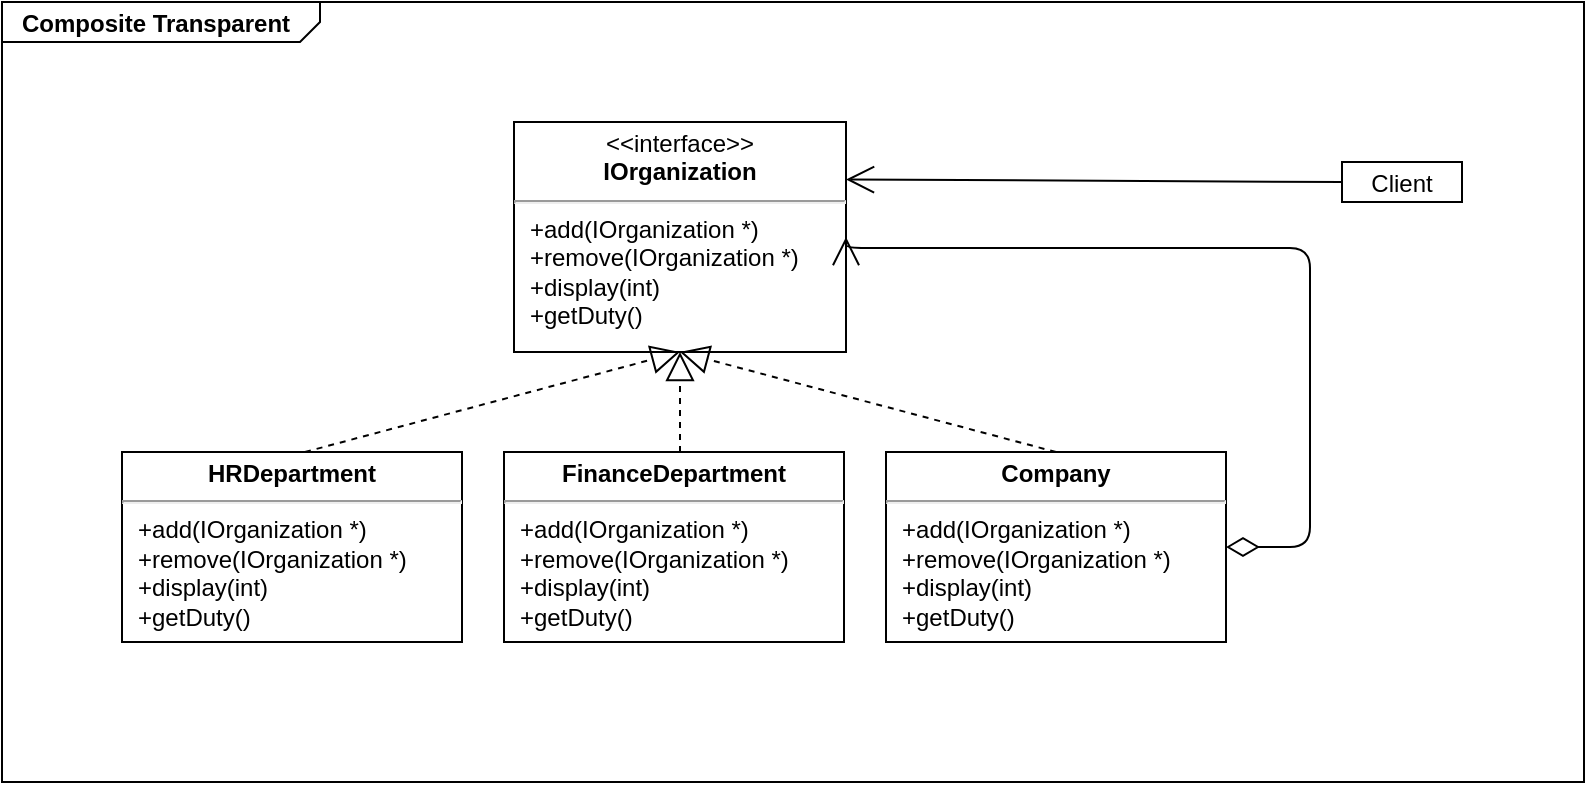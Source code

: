 <mxfile version="12.3.1" type="device" pages="1"><diagram name="Page-1" id="929967ad-93f9-6ef4-fab6-5d389245f69c"><mxGraphModel dx="1422" dy="751" grid="1" gridSize="10" guides="1" tooltips="1" connect="1" arrows="1" fold="1" page="1" pageScale="1.5" pageWidth="827" pageHeight="583" background="none" math="0" shadow="0"><root><mxCell id="0" style=";html=1;"/><mxCell id="1" style=";html=1;" parent="0"/><mxCell id="1672d66443f91eb5-1" value="&lt;p style=&quot;margin: 0px ; margin-top: 4px ; margin-left: 10px ; text-align: left&quot;&gt;&lt;b&gt;Composite Transparent&lt;/b&gt;&lt;/p&gt;" style="html=1;strokeWidth=1;shape=mxgraph.sysml.package;html=1;overflow=fill;whiteSpace=wrap;fillColor=none;gradientColor=none;fontSize=12;align=center;labelX=159;" parent="1" vertex="1"><mxGeometry x="190" y="80" width="791" height="390" as="geometry"/></mxCell><mxCell id="XIxZ-qtUUfc86itc31Ho-1" value="&lt;p style=&quot;margin: 0px ; margin-top: 4px ; text-align: center&quot;&gt;&amp;lt;&amp;lt;interface&amp;gt;&amp;gt;&lt;br&gt;&lt;b&gt;IOrganization&lt;/b&gt;&lt;/p&gt;&lt;hr&gt;&lt;p style=&quot;margin: 0px ; margin-left: 8px ; text-align: left&quot;&gt;+add(IOrganization *)&lt;/p&gt;&lt;p style=&quot;margin: 0px ; margin-left: 8px ; text-align: left&quot;&gt;+remove(IOrganization *)&lt;/p&gt;&lt;p style=&quot;margin: 0px ; margin-left: 8px ; text-align: left&quot;&gt;+display(int)&lt;/p&gt;&lt;p style=&quot;margin: 0px ; margin-left: 8px ; text-align: left&quot;&gt;+getDuty()&lt;/p&gt;&lt;p style=&quot;margin: 0px ; margin-left: 8px ; text-align: left&quot;&gt;&lt;br&gt;&lt;/p&gt;" style="shape=rect;html=1;overflow=fill;whiteSpace=wrap;" parent="1" vertex="1"><mxGeometry x="446" y="140" width="166" height="115" as="geometry"/></mxCell><mxCell id="XIxZ-qtUUfc86itc31Ho-7" value="" style="endArrow=block;dashed=1;endFill=0;endSize=12;html=1;exitX=0.5;exitY=0;exitDx=0;exitDy=0;entryX=0.5;entryY=1;entryDx=0;entryDy=0;" parent="1" edge="1" target="XIxZ-qtUUfc86itc31Ho-1"><mxGeometry width="160" relative="1" as="geometry"><mxPoint x="341.5" y="305" as="sourcePoint"/><mxPoint x="433.5" y="255" as="targetPoint"/></mxGeometry></mxCell><mxCell id="XIxZ-qtUUfc86itc31Ho-8" value="" style="endArrow=block;dashed=1;endFill=0;endSize=12;html=1;exitX=0.5;exitY=0;exitDx=0;exitDy=0;entryX=0.5;entryY=1;entryDx=0;entryDy=0;" parent="1" edge="1" target="XIxZ-qtUUfc86itc31Ho-1"><mxGeometry width="160" relative="1" as="geometry"><mxPoint x="529" y="305" as="sourcePoint"/><mxPoint x="436.5" y="255" as="targetPoint"/></mxGeometry></mxCell><mxCell id="XIxZ-qtUUfc86itc31Ho-30" value="&lt;p style=&quot;margin: 0px ; margin-top: 4px ; text-align: center&quot;&gt;&lt;span&gt;Client&lt;/span&gt;&lt;br&gt;&lt;/p&gt;" style="shape=rect;html=1;overflow=fill;whiteSpace=wrap;" parent="1" vertex="1"><mxGeometry x="860" y="160" width="60" height="20" as="geometry"/></mxCell><mxCell id="XIxZ-qtUUfc86itc31Ho-34" value="" style="endArrow=open;endFill=1;endSize=12;html=1;exitX=0;exitY=0.5;exitDx=0;exitDy=0;entryX=1;entryY=0.25;entryDx=0;entryDy=0;" parent="1" source="XIxZ-qtUUfc86itc31Ho-30" target="XIxZ-qtUUfc86itc31Ho-1" edge="1"><mxGeometry width="160" relative="1" as="geometry"><mxPoint x="1133.5" y="200.0" as="sourcePoint"/><mxPoint x="614" y="215" as="targetPoint"/><Array as="points"/></mxGeometry></mxCell><mxCell id="RwLGnZ3U02C1q-sJP3dZ-2" value="&lt;p style=&quot;margin: 0px ; margin-top: 4px ; text-align: center&quot;&gt;&lt;b&gt;Company&lt;/b&gt;&lt;/p&gt;&lt;hr&gt;&lt;p style=&quot;margin: 0px ; margin-left: 8px ; text-align: left&quot;&gt;&lt;span&gt;+&lt;/span&gt;&lt;span&gt;add(IOrganization *)&lt;/span&gt;&lt;br&gt;&lt;/p&gt;&lt;p style=&quot;margin: 0px 0px 0px 8px ; text-align: left&quot;&gt;+remove(IOrganization *)&lt;/p&gt;&lt;p style=&quot;margin: 0px 0px 0px 8px ; text-align: left&quot;&gt;+display(int)&lt;/p&gt;&lt;p style=&quot;margin: 0px 0px 0px 8px ; text-align: left&quot;&gt;+getDuty()&lt;/p&gt;" style="shape=rect;html=1;overflow=fill;whiteSpace=wrap;" vertex="1" parent="1"><mxGeometry x="632" y="305" width="170" height="95" as="geometry"/></mxCell><mxCell id="RwLGnZ3U02C1q-sJP3dZ-3" value="" style="endArrow=block;dashed=1;endFill=0;endSize=12;html=1;exitX=0.5;exitY=0;exitDx=0;exitDy=0;entryX=0.5;entryY=1;entryDx=0;entryDy=0;" edge="1" parent="1" source="RwLGnZ3U02C1q-sJP3dZ-2" target="XIxZ-qtUUfc86itc31Ho-1"><mxGeometry width="160" relative="1" as="geometry"><mxPoint x="739.5" y="305" as="sourcePoint"/><mxPoint x="644" y="255" as="targetPoint"/></mxGeometry></mxCell><mxCell id="RwLGnZ3U02C1q-sJP3dZ-4" value="" style="endArrow=open;html=1;endSize=12;startArrow=diamondThin;startSize=14;startFill=0;edgeStyle=orthogonalEdgeStyle;align=left;verticalAlign=bottom;entryX=1;entryY=0.5;entryDx=0;entryDy=0;" edge="1" parent="1" source="RwLGnZ3U02C1q-sJP3dZ-2" target="XIxZ-qtUUfc86itc31Ho-1"><mxGeometry x="-0.804" y="16" relative="1" as="geometry"><mxPoint x="802" y="352" as="sourcePoint"/><mxPoint x="680" y="215" as="targetPoint"/><Array as="points"><mxPoint x="844" y="352"/><mxPoint x="844" y="203"/></Array><mxPoint x="32" as="offset"/></mxGeometry></mxCell><mxCell id="RwLGnZ3U02C1q-sJP3dZ-5" value="&lt;p style=&quot;margin: 0px ; margin-top: 4px ; text-align: center&quot;&gt;&lt;b&gt;FinanceDepartment&lt;/b&gt;&lt;/p&gt;&lt;hr&gt;&lt;p style=&quot;margin: 0px ; margin-left: 8px ; text-align: left&quot;&gt;&lt;span&gt;+&lt;/span&gt;&lt;span&gt;add(IOrganization *)&lt;/span&gt;&lt;br&gt;&lt;/p&gt;&lt;p style=&quot;margin: 0px 0px 0px 8px ; text-align: left&quot;&gt;+remove(IOrganization *)&lt;/p&gt;&lt;p style=&quot;margin: 0px 0px 0px 8px ; text-align: left&quot;&gt;+display(int)&lt;/p&gt;&lt;p style=&quot;margin: 0px 0px 0px 8px ; text-align: left&quot;&gt;+getDuty()&lt;/p&gt;" style="shape=rect;html=1;overflow=fill;whiteSpace=wrap;" vertex="1" parent="1"><mxGeometry x="441" y="305" width="170" height="95" as="geometry"/></mxCell><mxCell id="RwLGnZ3U02C1q-sJP3dZ-6" value="&lt;p style=&quot;margin: 0px ; margin-top: 4px ; text-align: center&quot;&gt;&lt;b&gt;HRDepartment&lt;/b&gt;&lt;/p&gt;&lt;hr&gt;&lt;p style=&quot;margin: 0px ; margin-left: 8px ; text-align: left&quot;&gt;&lt;span&gt;+&lt;/span&gt;&lt;span&gt;add(IOrganization *)&lt;/span&gt;&lt;br&gt;&lt;/p&gt;&lt;p style=&quot;margin: 0px 0px 0px 8px ; text-align: left&quot;&gt;+remove(IOrganization *)&lt;/p&gt;&lt;p style=&quot;margin: 0px 0px 0px 8px ; text-align: left&quot;&gt;+display(int)&lt;/p&gt;&lt;p style=&quot;margin: 0px 0px 0px 8px ; text-align: left&quot;&gt;+getDuty()&lt;/p&gt;" style="shape=rect;html=1;overflow=fill;whiteSpace=wrap;" vertex="1" parent="1"><mxGeometry x="250" y="305" width="170" height="95" as="geometry"/></mxCell></root></mxGraphModel></diagram></mxfile>